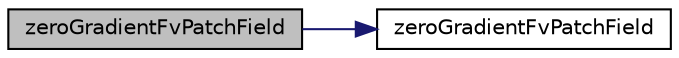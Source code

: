 digraph "zeroGradientFvPatchField"
{
  bgcolor="transparent";
  edge [fontname="Helvetica",fontsize="10",labelfontname="Helvetica",labelfontsize="10"];
  node [fontname="Helvetica",fontsize="10",shape=record];
  rankdir="LR";
  Node1 [label="zeroGradientFvPatchField",height=0.2,width=0.4,color="black", fillcolor="grey75", style="filled", fontcolor="black"];
  Node1 -> Node2 [color="midnightblue",fontsize="10",style="solid",fontname="Helvetica"];
  Node2 [label="zeroGradientFvPatchField",height=0.2,width=0.4,color="black",URL="$a03012.html#ac248b273e807453ae59806c8a6446611",tooltip="Construct from patch and internal field. "];
}
